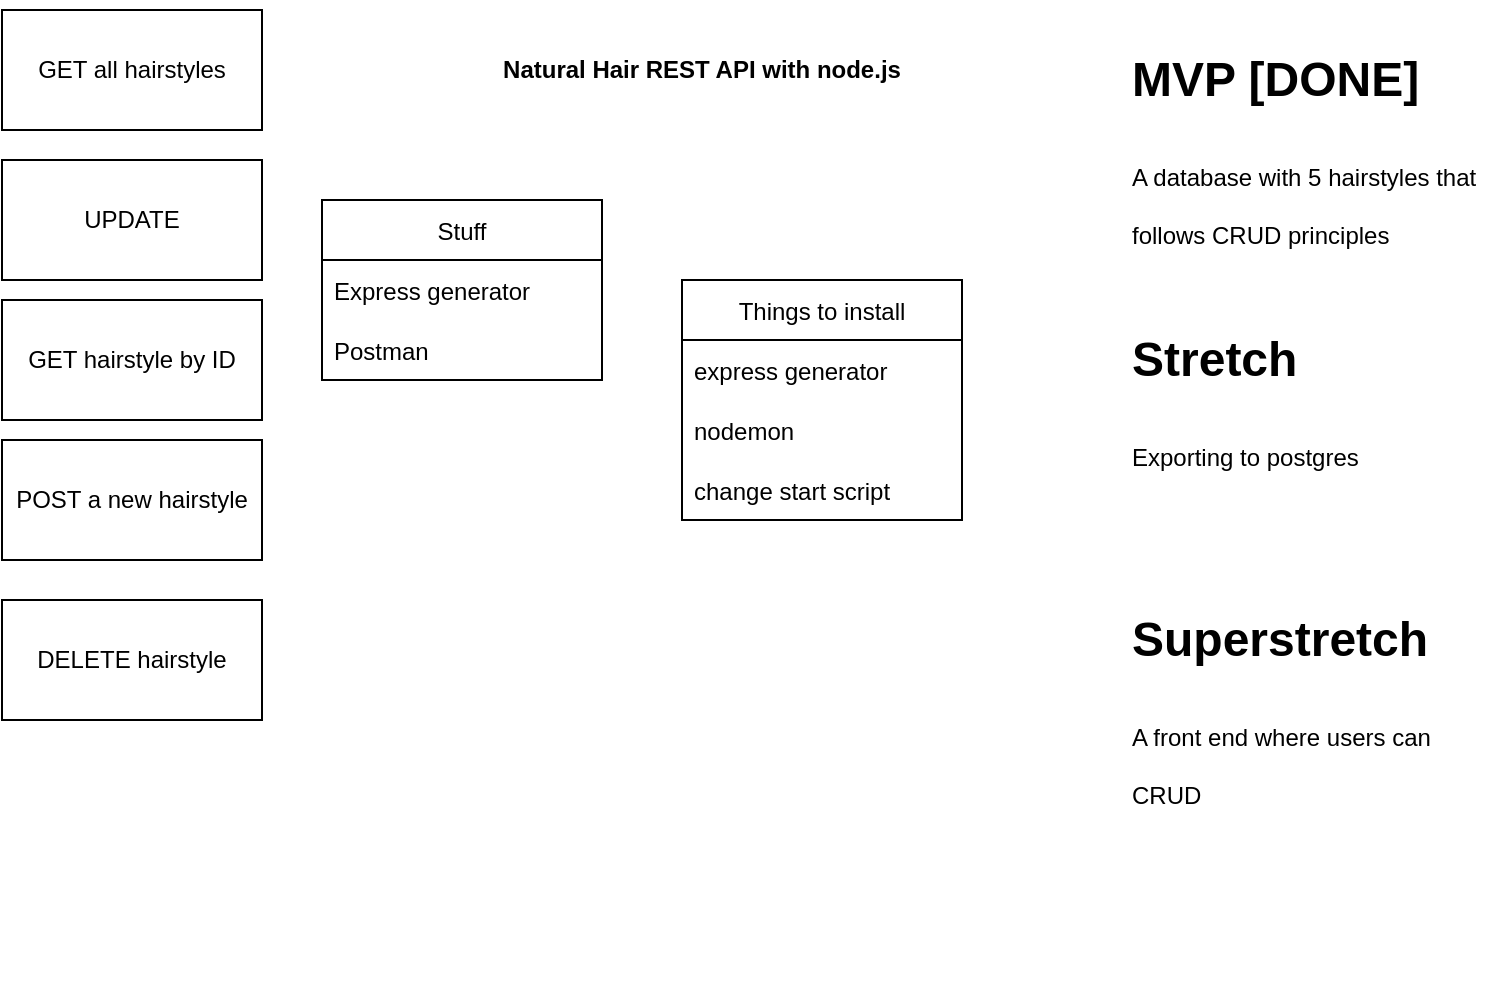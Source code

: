 <mxfile>
    <diagram id="cBI8VB_KUTyeBsvlw9VS" name="Page-1">
        <mxGraphModel dx="820" dy="255" grid="1" gridSize="10" guides="1" tooltips="1" connect="1" arrows="1" fold="1" page="1" pageScale="1" pageWidth="827" pageHeight="1169" math="0" shadow="0">
            <root>
                <mxCell id="0"/>
                <mxCell id="1" parent="0"/>
                <mxCell id="3" value="&lt;b&gt;Natural Hair REST API with node.js&lt;/b&gt;" style="text;html=1;strokeColor=none;fillColor=none;align=center;verticalAlign=middle;whiteSpace=wrap;rounded=0;" parent="1" vertex="1">
                    <mxGeometry x="210" y="20" width="340" height="70" as="geometry"/>
                </mxCell>
                <mxCell id="5" value="&lt;h1&gt;&lt;span&gt;MVP [DONE]&lt;/span&gt;&lt;/h1&gt;&lt;h1&gt;&lt;span style=&quot;font-size: 12px ; font-weight: normal&quot;&gt;A database with 5 hairstyles that follows CRUD principles&lt;/span&gt;&lt;br&gt;&lt;/h1&gt;" style="text;html=1;strokeColor=none;fillColor=none;spacing=5;spacingTop=-20;whiteSpace=wrap;overflow=hidden;rounded=0;fontSize=12;" parent="1" vertex="1">
                    <mxGeometry x="590" y="40" width="190" height="120" as="geometry"/>
                </mxCell>
                <mxCell id="6" value="&lt;h1&gt;&lt;span&gt;Stretch&lt;/span&gt;&lt;/h1&gt;&lt;div&gt;&lt;h1&gt;&lt;span style=&quot;font-size: 12px ; font-weight: 400&quot;&gt;Exporting to postgres&lt;/span&gt;&lt;/h1&gt;&lt;/div&gt;&lt;h1&gt;&lt;br&gt;&lt;/h1&gt;" style="text;html=1;strokeColor=none;fillColor=none;spacing=5;spacingTop=-20;whiteSpace=wrap;overflow=hidden;rounded=0;fontSize=12;" parent="1" vertex="1">
                    <mxGeometry x="590" y="180" width="190" height="120" as="geometry"/>
                </mxCell>
                <mxCell id="7" value="&lt;h1&gt;&lt;span&gt;Superstretch&amp;nbsp;&lt;/span&gt;&lt;/h1&gt;&lt;h1&gt;&lt;span style=&quot;font-size: 12px ; font-weight: 400&quot;&gt;A front end where users can CRUD&amp;nbsp;&lt;/span&gt;&lt;/h1&gt;" style="text;html=1;strokeColor=none;fillColor=none;spacing=5;spacingTop=-20;whiteSpace=wrap;overflow=hidden;rounded=0;fontSize=12;" parent="1" vertex="1">
                    <mxGeometry x="590" y="320" width="190" height="120" as="geometry"/>
                </mxCell>
                <mxCell id="8" value="GET all hairstyles" style="rounded=0;whiteSpace=wrap;html=1;fontSize=12;" parent="1" vertex="1">
                    <mxGeometry x="30" y="25" width="130" height="60" as="geometry"/>
                </mxCell>
                <mxCell id="13" value="GET hairstyle by ID" style="rounded=0;whiteSpace=wrap;html=1;fontSize=12;" parent="1" vertex="1">
                    <mxGeometry x="30" y="170" width="130" height="60" as="geometry"/>
                </mxCell>
                <mxCell id="14" value="POST a new hairstyle" style="rounded=0;whiteSpace=wrap;html=1;fontSize=12;" parent="1" vertex="1">
                    <mxGeometry x="30" y="240" width="130" height="60" as="geometry"/>
                </mxCell>
                <mxCell id="15" value="DELETE hairstyle" style="rounded=0;whiteSpace=wrap;html=1;fontSize=12;" parent="1" vertex="1">
                    <mxGeometry x="30" y="320" width="130" height="60" as="geometry"/>
                </mxCell>
                <mxCell id="16" value="" style="shape=image;verticalLabelPosition=bottom;labelBackgroundColor=#ffffff;verticalAlign=top;aspect=fixed;imageAspect=0;image=https://www.atatus.com/glossary/content/images/size/w960/2021/07/CRUD.jpeg;" parent="1" vertex="1">
                    <mxGeometry x="30" y="400" width="220" height="110" as="geometry"/>
                </mxCell>
                <mxCell id="19" value="UPDATE" style="rounded=0;whiteSpace=wrap;html=1;fontSize=12;" parent="1" vertex="1">
                    <mxGeometry x="30" y="100" width="130" height="60" as="geometry"/>
                </mxCell>
                <mxCell id="21" value="Stuff" style="swimlane;fontStyle=0;childLayout=stackLayout;horizontal=1;startSize=30;horizontalStack=0;resizeParent=1;resizeParentMax=0;resizeLast=0;collapsible=1;marginBottom=0;fontSize=12;" parent="1" vertex="1">
                    <mxGeometry x="190" y="120" width="140" height="90" as="geometry"/>
                </mxCell>
                <mxCell id="22" value="Express generator" style="text;strokeColor=none;fillColor=none;align=left;verticalAlign=middle;spacingLeft=4;spacingRight=4;overflow=hidden;points=[[0,0.5],[1,0.5]];portConstraint=eastwest;rotatable=0;fontSize=12;" parent="21" vertex="1">
                    <mxGeometry y="30" width="140" height="30" as="geometry"/>
                </mxCell>
                <mxCell id="23" value="Postman" style="text;strokeColor=none;fillColor=none;align=left;verticalAlign=middle;spacingLeft=4;spacingRight=4;overflow=hidden;points=[[0,0.5],[1,0.5]];portConstraint=eastwest;rotatable=0;fontSize=12;" parent="21" vertex="1">
                    <mxGeometry y="60" width="140" height="30" as="geometry"/>
                </mxCell>
                <mxCell id="30" value="Things to install" style="swimlane;fontStyle=0;childLayout=stackLayout;horizontal=1;startSize=30;horizontalStack=0;resizeParent=1;resizeParentMax=0;resizeLast=0;collapsible=1;marginBottom=0;fontSize=12;" parent="1" vertex="1">
                    <mxGeometry x="370" y="160" width="140" height="120" as="geometry"/>
                </mxCell>
                <mxCell id="31" value="express generator" style="text;strokeColor=none;fillColor=none;align=left;verticalAlign=middle;spacingLeft=4;spacingRight=4;overflow=hidden;points=[[0,0.5],[1,0.5]];portConstraint=eastwest;rotatable=0;fontSize=12;" parent="30" vertex="1">
                    <mxGeometry y="30" width="140" height="30" as="geometry"/>
                </mxCell>
                <mxCell id="32" value="nodemon" style="text;strokeColor=none;fillColor=none;align=left;verticalAlign=middle;spacingLeft=4;spacingRight=4;overflow=hidden;points=[[0,0.5],[1,0.5]];portConstraint=eastwest;rotatable=0;fontSize=12;" parent="30" vertex="1">
                    <mxGeometry y="60" width="140" height="30" as="geometry"/>
                </mxCell>
                <mxCell id="33" value="change start script" style="text;strokeColor=none;fillColor=none;align=left;verticalAlign=middle;spacingLeft=4;spacingRight=4;overflow=hidden;points=[[0,0.5],[1,0.5]];portConstraint=eastwest;rotatable=0;fontSize=12;" parent="30" vertex="1">
                    <mxGeometry y="90" width="140" height="30" as="geometry"/>
                </mxCell>
            </root>
        </mxGraphModel>
    </diagram>
</mxfile>
